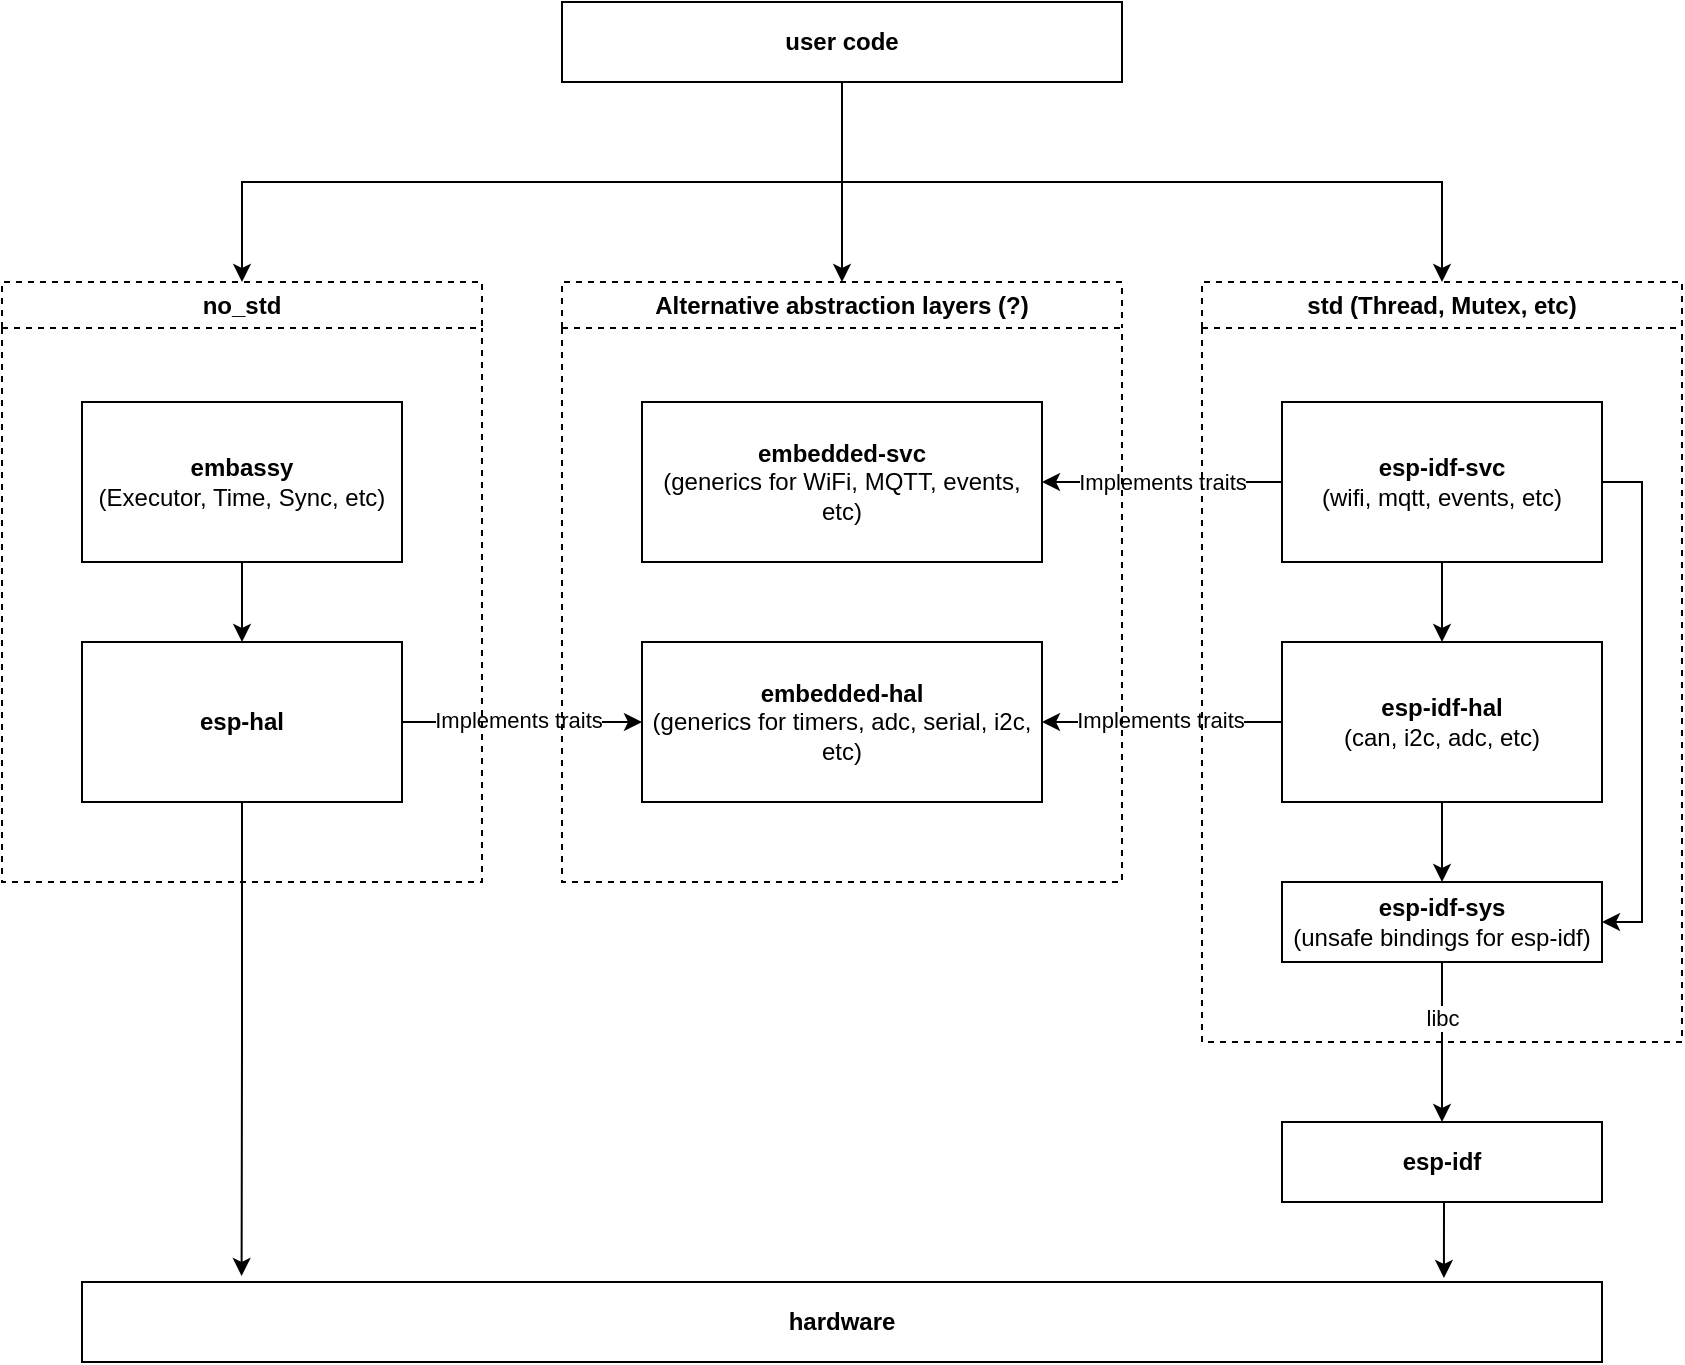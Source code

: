 <mxfile version="21.6.5" type="github">
  <diagram name="Page-1" id="BE7LMMyOL1zGE-bUNsX2">
    <mxGraphModel dx="1114" dy="594" grid="1" gridSize="10" guides="1" tooltips="1" connect="1" arrows="1" fold="1" page="1" pageScale="1" pageWidth="850" pageHeight="1100" math="0" shadow="0">
      <root>
        <mxCell id="0" />
        <mxCell id="1" parent="0" />
        <mxCell id="70zgzVlWEoCHP62ZSl0--28" style="edgeStyle=orthogonalEdgeStyle;rounded=0;orthogonalLoop=1;jettySize=auto;html=1;exitX=0.5;exitY=1;exitDx=0;exitDy=0;entryX=0.105;entryY=-0.075;entryDx=0;entryDy=0;entryPerimeter=0;" edge="1" parent="1" source="70zgzVlWEoCHP62ZSl0--1" target="70zgzVlWEoCHP62ZSl0--7">
          <mxGeometry relative="1" as="geometry" />
        </mxCell>
        <mxCell id="70zgzVlWEoCHP62ZSl0--33" style="edgeStyle=orthogonalEdgeStyle;rounded=0;orthogonalLoop=1;jettySize=auto;html=1;exitX=1;exitY=0.5;exitDx=0;exitDy=0;entryX=0;entryY=0.5;entryDx=0;entryDy=0;" edge="1" parent="1" source="70zgzVlWEoCHP62ZSl0--1" target="70zgzVlWEoCHP62ZSl0--17">
          <mxGeometry relative="1" as="geometry" />
        </mxCell>
        <mxCell id="70zgzVlWEoCHP62ZSl0--34" value="Implements traits" style="edgeLabel;html=1;align=center;verticalAlign=middle;resizable=0;points=[];" vertex="1" connectable="0" parent="70zgzVlWEoCHP62ZSl0--33">
          <mxGeometry x="-0.033" y="1" relative="1" as="geometry">
            <mxPoint as="offset" />
          </mxGeometry>
        </mxCell>
        <mxCell id="70zgzVlWEoCHP62ZSl0--1" value="&lt;b&gt;esp-hal&lt;/b&gt;" style="rounded=0;whiteSpace=wrap;html=1;" vertex="1" parent="1">
          <mxGeometry x="40" y="320" width="160" height="80" as="geometry" />
        </mxCell>
        <mxCell id="70zgzVlWEoCHP62ZSl0--29" style="edgeStyle=orthogonalEdgeStyle;rounded=0;orthogonalLoop=1;jettySize=auto;html=1;exitX=0;exitY=0.5;exitDx=0;exitDy=0;entryX=1;entryY=0.5;entryDx=0;entryDy=0;" edge="1" parent="1" source="70zgzVlWEoCHP62ZSl0--2" target="70zgzVlWEoCHP62ZSl0--17">
          <mxGeometry relative="1" as="geometry" />
        </mxCell>
        <mxCell id="70zgzVlWEoCHP62ZSl0--32" value="Implements traits" style="edgeLabel;html=1;align=center;verticalAlign=middle;resizable=0;points=[];" vertex="1" connectable="0" parent="70zgzVlWEoCHP62ZSl0--29">
          <mxGeometry x="0.017" y="-1" relative="1" as="geometry">
            <mxPoint as="offset" />
          </mxGeometry>
        </mxCell>
        <mxCell id="70zgzVlWEoCHP62ZSl0--27" style="edgeStyle=orthogonalEdgeStyle;rounded=0;orthogonalLoop=1;jettySize=auto;html=1;exitX=0.5;exitY=1;exitDx=0;exitDy=0;entryX=0.896;entryY=-0.05;entryDx=0;entryDy=0;entryPerimeter=0;" edge="1" parent="1" source="70zgzVlWEoCHP62ZSl0--5" target="70zgzVlWEoCHP62ZSl0--7">
          <mxGeometry relative="1" as="geometry" />
        </mxCell>
        <mxCell id="70zgzVlWEoCHP62ZSl0--7" value="&lt;b&gt;hardware&lt;/b&gt;" style="whiteSpace=wrap;html=1;rounded=0;" vertex="1" parent="1">
          <mxGeometry x="40" y="640" width="760" height="40" as="geometry" />
        </mxCell>
        <mxCell id="70zgzVlWEoCHP62ZSl0--11" style="edgeStyle=orthogonalEdgeStyle;rounded=0;orthogonalLoop=1;jettySize=auto;html=1;exitX=0.5;exitY=1;exitDx=0;exitDy=0;entryX=0.5;entryY=0;entryDx=0;entryDy=0;" edge="1" parent="1" source="70zgzVlWEoCHP62ZSl0--10" target="70zgzVlWEoCHP62ZSl0--1">
          <mxGeometry relative="1" as="geometry" />
        </mxCell>
        <mxCell id="70zgzVlWEoCHP62ZSl0--10" value="&lt;b&gt;embassy&lt;br&gt;&lt;/b&gt;(Executor, Time, Sync, etc)" style="whiteSpace=wrap;html=1;" vertex="1" parent="1">
          <mxGeometry x="40" y="200" width="160" height="80" as="geometry" />
        </mxCell>
        <mxCell id="70zgzVlWEoCHP62ZSl0--17" value="&lt;b&gt;embedded-hal&lt;/b&gt;&lt;br&gt;(generics for timers, adc, serial, i2c, etc)" style="whiteSpace=wrap;html=1;rounded=0;" vertex="1" parent="1">
          <mxGeometry x="320" y="320" width="200" height="80" as="geometry" />
        </mxCell>
        <mxCell id="70zgzVlWEoCHP62ZSl0--19" value="&lt;b&gt;embedded-svc&lt;/b&gt;&lt;br&gt;(generics for WiFi, MQTT, events, etc)" style="whiteSpace=wrap;html=1;" vertex="1" parent="1">
          <mxGeometry x="320" y="200" width="200" height="80" as="geometry" />
        </mxCell>
        <mxCell id="70zgzVlWEoCHP62ZSl0--30" style="edgeStyle=orthogonalEdgeStyle;rounded=0;orthogonalLoop=1;jettySize=auto;html=1;exitX=0;exitY=0.5;exitDx=0;exitDy=0;entryX=1;entryY=0.5;entryDx=0;entryDy=0;" edge="1" parent="1" source="70zgzVlWEoCHP62ZSl0--20" target="70zgzVlWEoCHP62ZSl0--19">
          <mxGeometry relative="1" as="geometry" />
        </mxCell>
        <mxCell id="70zgzVlWEoCHP62ZSl0--37" value="Implements traits" style="edgeLabel;html=1;align=center;verticalAlign=middle;resizable=0;points=[];" vertex="1" connectable="0" parent="70zgzVlWEoCHP62ZSl0--30">
          <mxGeometry relative="1" as="geometry">
            <mxPoint as="offset" />
          </mxGeometry>
        </mxCell>
        <mxCell id="70zgzVlWEoCHP62ZSl0--55" style="edgeStyle=orthogonalEdgeStyle;rounded=0;orthogonalLoop=1;jettySize=auto;html=1;exitX=0.5;exitY=1;exitDx=0;exitDy=0;entryX=0.5;entryY=0;entryDx=0;entryDy=0;" edge="1" parent="1" source="70zgzVlWEoCHP62ZSl0--38" target="70zgzVlWEoCHP62ZSl0--51">
          <mxGeometry relative="1" as="geometry" />
        </mxCell>
        <mxCell id="70zgzVlWEoCHP62ZSl0--56" style="edgeStyle=orthogonalEdgeStyle;rounded=0;orthogonalLoop=1;jettySize=auto;html=1;exitX=0.5;exitY=1;exitDx=0;exitDy=0;entryX=0.5;entryY=0;entryDx=0;entryDy=0;" edge="1" parent="1" source="70zgzVlWEoCHP62ZSl0--38" target="70zgzVlWEoCHP62ZSl0--53">
          <mxGeometry relative="1" as="geometry" />
        </mxCell>
        <mxCell id="70zgzVlWEoCHP62ZSl0--57" style="edgeStyle=orthogonalEdgeStyle;rounded=0;orthogonalLoop=1;jettySize=auto;html=1;exitX=0.5;exitY=1;exitDx=0;exitDy=0;entryX=0.5;entryY=0;entryDx=0;entryDy=0;" edge="1" parent="1" source="70zgzVlWEoCHP62ZSl0--38" target="70zgzVlWEoCHP62ZSl0--49">
          <mxGeometry relative="1" as="geometry" />
        </mxCell>
        <mxCell id="70zgzVlWEoCHP62ZSl0--38" value="&lt;b&gt;user code&lt;/b&gt;" style="whiteSpace=wrap;html=1;" vertex="1" parent="1">
          <mxGeometry x="280" width="280" height="40" as="geometry" />
        </mxCell>
        <mxCell id="70zgzVlWEoCHP62ZSl0--49" value="Alternative abstraction layers (?)" style="swimlane;whiteSpace=wrap;html=1;dashed=1;" vertex="1" parent="1">
          <mxGeometry x="280" y="140" width="280" height="300" as="geometry" />
        </mxCell>
        <mxCell id="70zgzVlWEoCHP62ZSl0--51" value="no_std" style="swimlane;whiteSpace=wrap;html=1;dashed=1;" vertex="1" parent="1">
          <mxGeometry y="140" width="240" height="300" as="geometry" />
        </mxCell>
        <mxCell id="70zgzVlWEoCHP62ZSl0--53" value="std (Thread, Mutex, etc)" style="swimlane;whiteSpace=wrap;html=1;dashed=1;" vertex="1" parent="1">
          <mxGeometry x="600" y="140" width="240" height="380" as="geometry" />
        </mxCell>
        <mxCell id="70zgzVlWEoCHP62ZSl0--2" value="&lt;b&gt;esp-idf-hal&lt;br&gt;&lt;/b&gt;(can, i2c, adc, etc)" style="whiteSpace=wrap;html=1;" vertex="1" parent="70zgzVlWEoCHP62ZSl0--53">
          <mxGeometry x="40" y="180" width="160" height="80" as="geometry" />
        </mxCell>
        <mxCell id="70zgzVlWEoCHP62ZSl0--40" style="edgeStyle=orthogonalEdgeStyle;rounded=0;orthogonalLoop=1;jettySize=auto;html=1;exitX=0.5;exitY=1;exitDx=0;exitDy=0;entryX=0.5;entryY=0;entryDx=0;entryDy=0;" edge="1" parent="70zgzVlWEoCHP62ZSl0--53" source="70zgzVlWEoCHP62ZSl0--20" target="70zgzVlWEoCHP62ZSl0--2">
          <mxGeometry relative="1" as="geometry" />
        </mxCell>
        <mxCell id="70zgzVlWEoCHP62ZSl0--20" value="&lt;b&gt;esp-idf-svc&lt;/b&gt;&lt;br&gt;(wifi, mqtt, events, etc)" style="whiteSpace=wrap;html=1;" vertex="1" parent="70zgzVlWEoCHP62ZSl0--53">
          <mxGeometry x="40" y="60" width="160" height="80" as="geometry" />
        </mxCell>
        <mxCell id="70zgzVlWEoCHP62ZSl0--3" value="&lt;b&gt;esp-idf-sys&lt;br&gt;&lt;/b&gt;(unsafe bindings for esp-idf)" style="whiteSpace=wrap;html=1;" vertex="1" parent="70zgzVlWEoCHP62ZSl0--53">
          <mxGeometry x="40" y="300" width="160" height="40" as="geometry" />
        </mxCell>
        <mxCell id="70zgzVlWEoCHP62ZSl0--4" value="" style="edgeStyle=orthogonalEdgeStyle;rounded=0;orthogonalLoop=1;jettySize=auto;html=1;" edge="1" parent="70zgzVlWEoCHP62ZSl0--53" source="70zgzVlWEoCHP62ZSl0--2" target="70zgzVlWEoCHP62ZSl0--3">
          <mxGeometry relative="1" as="geometry" />
        </mxCell>
        <mxCell id="70zgzVlWEoCHP62ZSl0--39" style="edgeStyle=orthogonalEdgeStyle;rounded=0;orthogonalLoop=1;jettySize=auto;html=1;exitX=1;exitY=0.5;exitDx=0;exitDy=0;entryX=1;entryY=0.5;entryDx=0;entryDy=0;" edge="1" parent="70zgzVlWEoCHP62ZSl0--53" source="70zgzVlWEoCHP62ZSl0--20" target="70zgzVlWEoCHP62ZSl0--3">
          <mxGeometry relative="1" as="geometry" />
        </mxCell>
        <mxCell id="70zgzVlWEoCHP62ZSl0--5" value="&lt;b&gt;esp-idf&lt;/b&gt;" style="whiteSpace=wrap;html=1;" vertex="1" parent="1">
          <mxGeometry x="640" y="560" width="160" height="40" as="geometry" />
        </mxCell>
        <mxCell id="70zgzVlWEoCHP62ZSl0--14" style="edgeStyle=orthogonalEdgeStyle;rounded=0;orthogonalLoop=1;jettySize=auto;html=1;exitX=0.5;exitY=1;exitDx=0;exitDy=0;entryX=0.5;entryY=0;entryDx=0;entryDy=0;" edge="1" parent="1" source="70zgzVlWEoCHP62ZSl0--3" target="70zgzVlWEoCHP62ZSl0--5">
          <mxGeometry relative="1" as="geometry" />
        </mxCell>
        <mxCell id="70zgzVlWEoCHP62ZSl0--21" value="libc" style="edgeLabel;html=1;align=center;verticalAlign=middle;resizable=0;points=[];" vertex="1" connectable="0" parent="70zgzVlWEoCHP62ZSl0--14">
          <mxGeometry x="-0.3" y="2" relative="1" as="geometry">
            <mxPoint x="-2" as="offset" />
          </mxGeometry>
        </mxCell>
      </root>
    </mxGraphModel>
  </diagram>
</mxfile>
